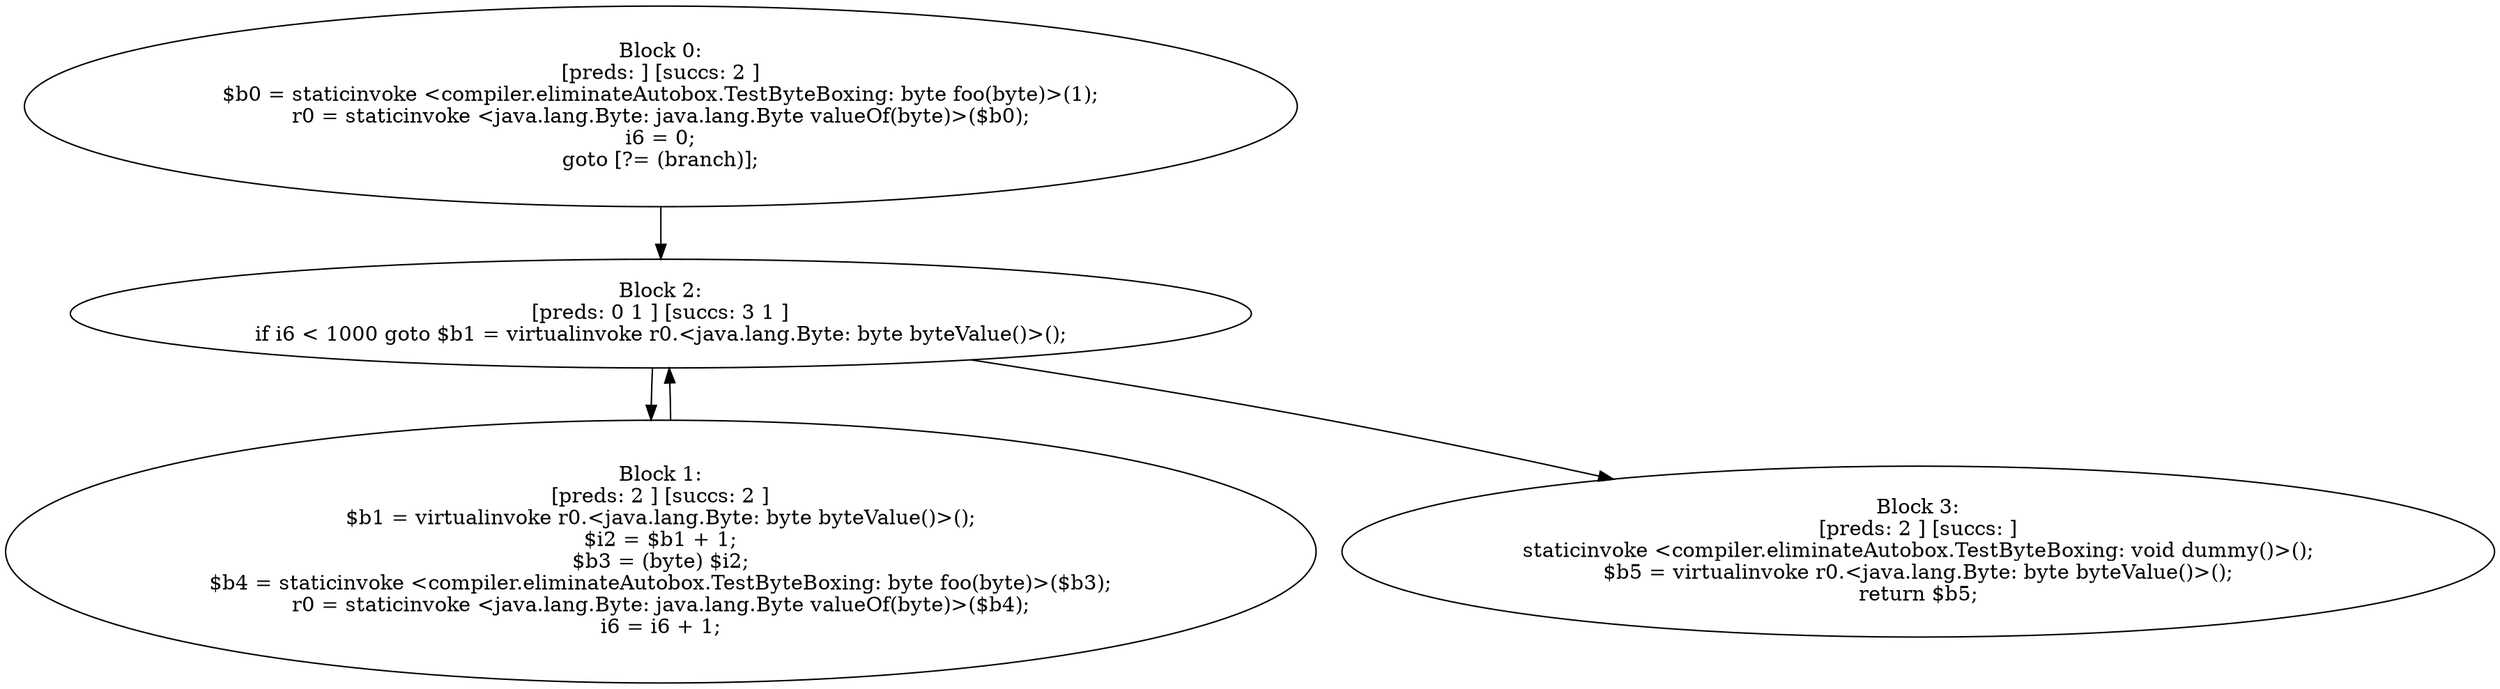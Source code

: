 digraph "unitGraph" {
    "Block 0:
[preds: ] [succs: 2 ]
$b0 = staticinvoke <compiler.eliminateAutobox.TestByteBoxing: byte foo(byte)>(1);
r0 = staticinvoke <java.lang.Byte: java.lang.Byte valueOf(byte)>($b0);
i6 = 0;
goto [?= (branch)];
"
    "Block 1:
[preds: 2 ] [succs: 2 ]
$b1 = virtualinvoke r0.<java.lang.Byte: byte byteValue()>();
$i2 = $b1 + 1;
$b3 = (byte) $i2;
$b4 = staticinvoke <compiler.eliminateAutobox.TestByteBoxing: byte foo(byte)>($b3);
r0 = staticinvoke <java.lang.Byte: java.lang.Byte valueOf(byte)>($b4);
i6 = i6 + 1;
"
    "Block 2:
[preds: 0 1 ] [succs: 3 1 ]
if i6 < 1000 goto $b1 = virtualinvoke r0.<java.lang.Byte: byte byteValue()>();
"
    "Block 3:
[preds: 2 ] [succs: ]
staticinvoke <compiler.eliminateAutobox.TestByteBoxing: void dummy()>();
$b5 = virtualinvoke r0.<java.lang.Byte: byte byteValue()>();
return $b5;
"
    "Block 0:
[preds: ] [succs: 2 ]
$b0 = staticinvoke <compiler.eliminateAutobox.TestByteBoxing: byte foo(byte)>(1);
r0 = staticinvoke <java.lang.Byte: java.lang.Byte valueOf(byte)>($b0);
i6 = 0;
goto [?= (branch)];
"->"Block 2:
[preds: 0 1 ] [succs: 3 1 ]
if i6 < 1000 goto $b1 = virtualinvoke r0.<java.lang.Byte: byte byteValue()>();
";
    "Block 1:
[preds: 2 ] [succs: 2 ]
$b1 = virtualinvoke r0.<java.lang.Byte: byte byteValue()>();
$i2 = $b1 + 1;
$b3 = (byte) $i2;
$b4 = staticinvoke <compiler.eliminateAutobox.TestByteBoxing: byte foo(byte)>($b3);
r0 = staticinvoke <java.lang.Byte: java.lang.Byte valueOf(byte)>($b4);
i6 = i6 + 1;
"->"Block 2:
[preds: 0 1 ] [succs: 3 1 ]
if i6 < 1000 goto $b1 = virtualinvoke r0.<java.lang.Byte: byte byteValue()>();
";
    "Block 2:
[preds: 0 1 ] [succs: 3 1 ]
if i6 < 1000 goto $b1 = virtualinvoke r0.<java.lang.Byte: byte byteValue()>();
"->"Block 3:
[preds: 2 ] [succs: ]
staticinvoke <compiler.eliminateAutobox.TestByteBoxing: void dummy()>();
$b5 = virtualinvoke r0.<java.lang.Byte: byte byteValue()>();
return $b5;
";
    "Block 2:
[preds: 0 1 ] [succs: 3 1 ]
if i6 < 1000 goto $b1 = virtualinvoke r0.<java.lang.Byte: byte byteValue()>();
"->"Block 1:
[preds: 2 ] [succs: 2 ]
$b1 = virtualinvoke r0.<java.lang.Byte: byte byteValue()>();
$i2 = $b1 + 1;
$b3 = (byte) $i2;
$b4 = staticinvoke <compiler.eliminateAutobox.TestByteBoxing: byte foo(byte)>($b3);
r0 = staticinvoke <java.lang.Byte: java.lang.Byte valueOf(byte)>($b4);
i6 = i6 + 1;
";
}
